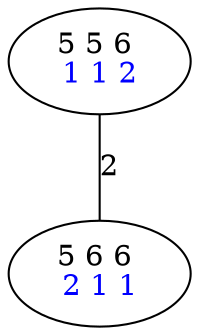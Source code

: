 graph G {
	0 [label=<5 5 6 <BR/> <FONT COLOR="BLUE">1 1 2 </FONT>>];
	1 [label=<5 6 6 <BR/> <FONT COLOR="BLUE">2 1 1 </FONT>>];
	0 -- 1 [label="2"];
}
